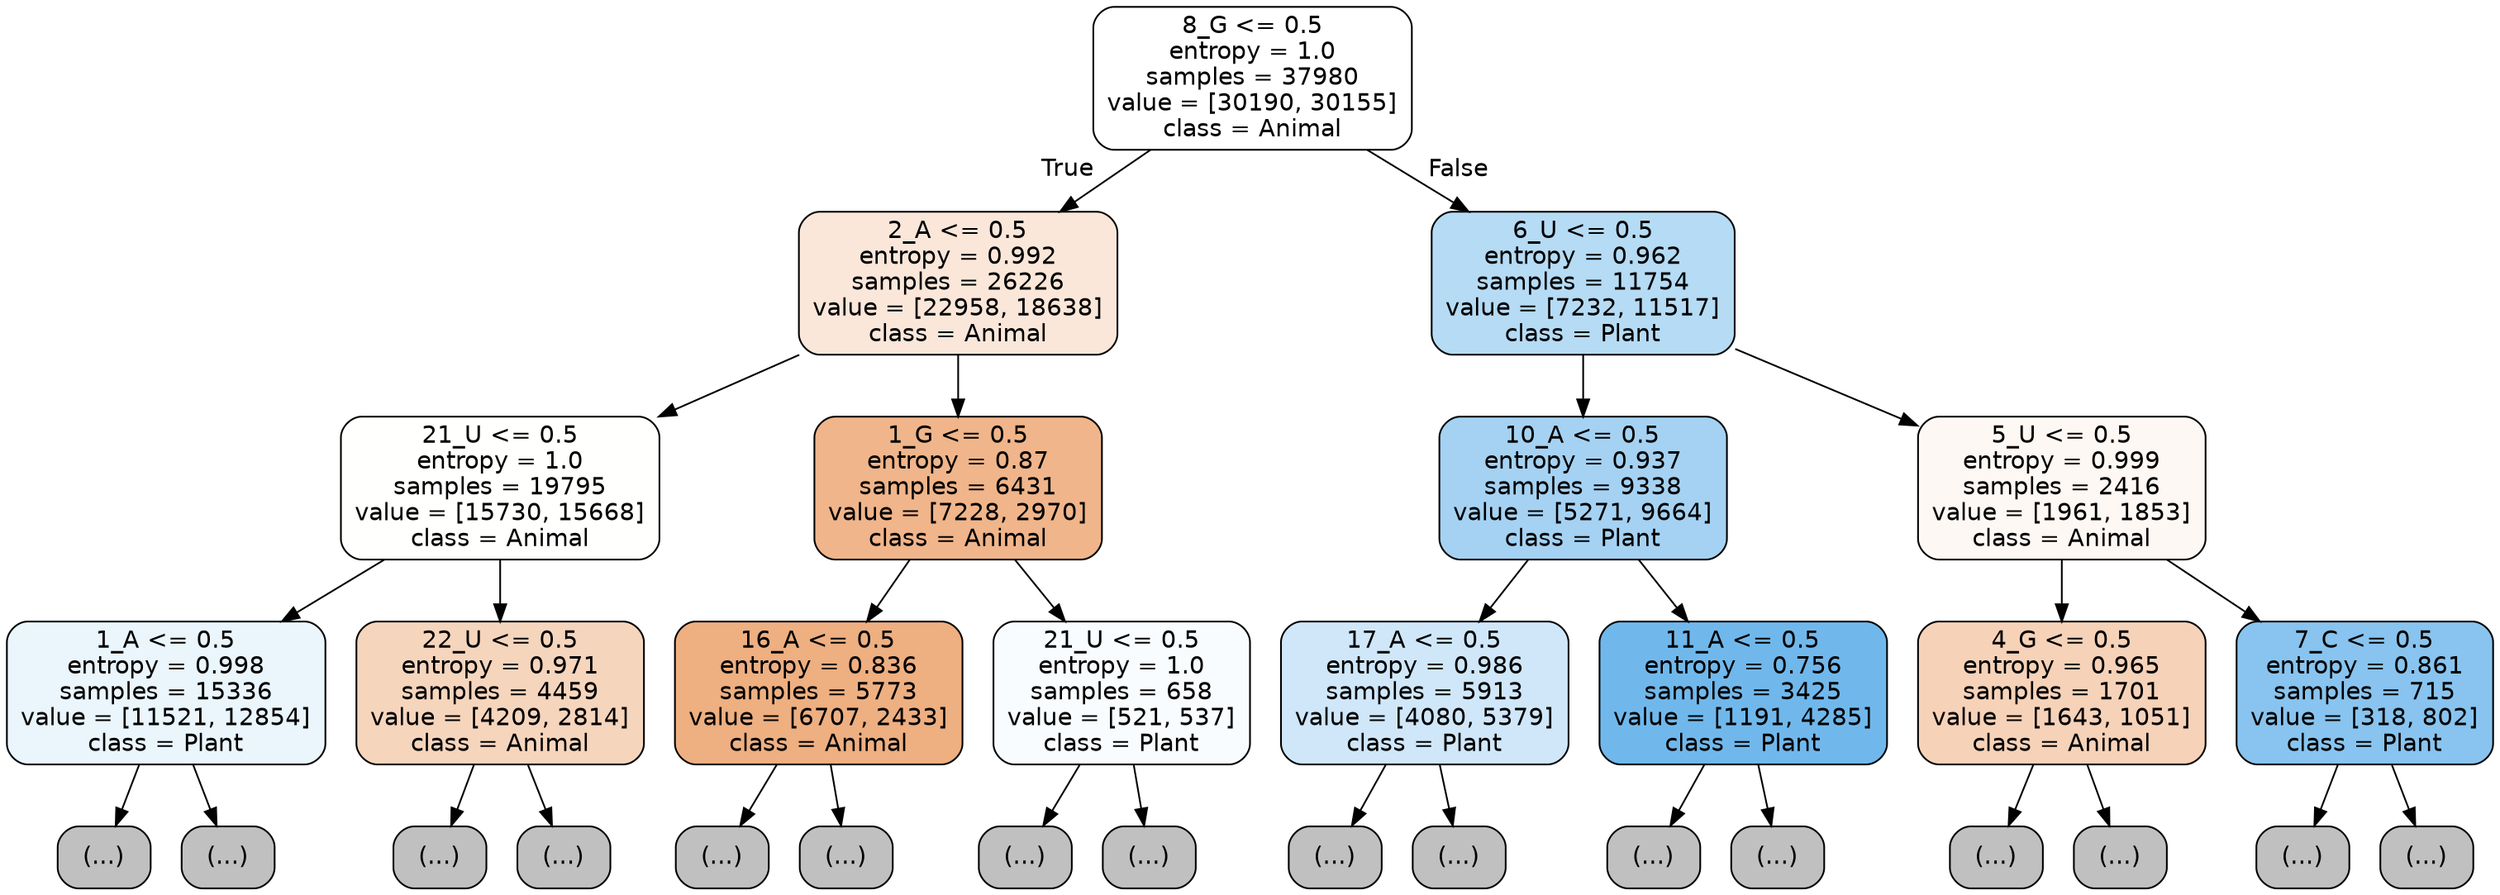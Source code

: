 digraph Tree {
node [shape=box, style="filled, rounded", color="black", fontname="helvetica"] ;
edge [fontname="helvetica"] ;
0 [label="8_G <= 0.5\nentropy = 1.0\nsamples = 37980\nvalue = [30190, 30155]\nclass = Animal", fillcolor="#ffffff"] ;
1 [label="2_A <= 0.5\nentropy = 0.992\nsamples = 26226\nvalue = [22958, 18638]\nclass = Animal", fillcolor="#fae7da"] ;
0 -> 1 [labeldistance=2.5, labelangle=45, headlabel="True"] ;
2 [label="21_U <= 0.5\nentropy = 1.0\nsamples = 19795\nvalue = [15730, 15668]\nclass = Animal", fillcolor="#fffffe"] ;
1 -> 2 ;
3 [label="1_A <= 0.5\nentropy = 0.998\nsamples = 15336\nvalue = [11521, 12854]\nclass = Plant", fillcolor="#eaf5fc"] ;
2 -> 3 ;
4 [label="(...)", fillcolor="#C0C0C0"] ;
3 -> 4 ;
5653 [label="(...)", fillcolor="#C0C0C0"] ;
3 -> 5653 ;
7308 [label="22_U <= 0.5\nentropy = 0.971\nsamples = 4459\nvalue = [4209, 2814]\nclass = Animal", fillcolor="#f6d5bd"] ;
2 -> 7308 ;
7309 [label="(...)", fillcolor="#C0C0C0"] ;
7308 -> 7309 ;
9056 [label="(...)", fillcolor="#C0C0C0"] ;
7308 -> 9056 ;
9337 [label="1_G <= 0.5\nentropy = 0.87\nsamples = 6431\nvalue = [7228, 2970]\nclass = Animal", fillcolor="#f0b58a"] ;
1 -> 9337 ;
9338 [label="16_A <= 0.5\nentropy = 0.836\nsamples = 5773\nvalue = [6707, 2433]\nclass = Animal", fillcolor="#eeaf81"] ;
9337 -> 9338 ;
9339 [label="(...)", fillcolor="#C0C0C0"] ;
9338 -> 9339 ;
11246 [label="(...)", fillcolor="#C0C0C0"] ;
9338 -> 11246 ;
11897 [label="21_U <= 0.5\nentropy = 1.0\nsamples = 658\nvalue = [521, 537]\nclass = Plant", fillcolor="#f9fcfe"] ;
9337 -> 11897 ;
11898 [label="(...)", fillcolor="#C0C0C0"] ;
11897 -> 11898 ;
12241 [label="(...)", fillcolor="#C0C0C0"] ;
11897 -> 12241 ;
12322 [label="6_U <= 0.5\nentropy = 0.962\nsamples = 11754\nvalue = [7232, 11517]\nclass = Plant", fillcolor="#b5dbf5"] ;
0 -> 12322 [labeldistance=2.5, labelangle=-45, headlabel="False"] ;
12323 [label="10_A <= 0.5\nentropy = 0.937\nsamples = 9338\nvalue = [5271, 9664]\nclass = Plant", fillcolor="#a5d2f3"] ;
12322 -> 12323 ;
12324 [label="17_A <= 0.5\nentropy = 0.986\nsamples = 5913\nvalue = [4080, 5379]\nclass = Plant", fillcolor="#cfe7f9"] ;
12323 -> 12324 ;
12325 [label="(...)", fillcolor="#C0C0C0"] ;
12324 -> 12325 ;
14150 [label="(...)", fillcolor="#C0C0C0"] ;
12324 -> 14150 ;
14727 [label="11_A <= 0.5\nentropy = 0.756\nsamples = 3425\nvalue = [1191, 4285]\nclass = Plant", fillcolor="#70b8ec"] ;
12323 -> 14727 ;
14728 [label="(...)", fillcolor="#C0C0C0"] ;
14727 -> 14728 ;
15383 [label="(...)", fillcolor="#C0C0C0"] ;
14727 -> 15383 ;
15588 [label="5_U <= 0.5\nentropy = 0.999\nsamples = 2416\nvalue = [1961, 1853]\nclass = Animal", fillcolor="#fef8f4"] ;
12322 -> 15588 ;
15589 [label="4_G <= 0.5\nentropy = 0.965\nsamples = 1701\nvalue = [1643, 1051]\nclass = Animal", fillcolor="#f6d2b8"] ;
15588 -> 15589 ;
15590 [label="(...)", fillcolor="#C0C0C0"] ;
15589 -> 15590 ;
16183 [label="(...)", fillcolor="#C0C0C0"] ;
15589 -> 16183 ;
16470 [label="7_C <= 0.5\nentropy = 0.861\nsamples = 715\nvalue = [318, 802]\nclass = Plant", fillcolor="#88c4ef"] ;
15588 -> 16470 ;
16471 [label="(...)", fillcolor="#C0C0C0"] ;
16470 -> 16471 ;
16708 [label="(...)", fillcolor="#C0C0C0"] ;
16470 -> 16708 ;
}